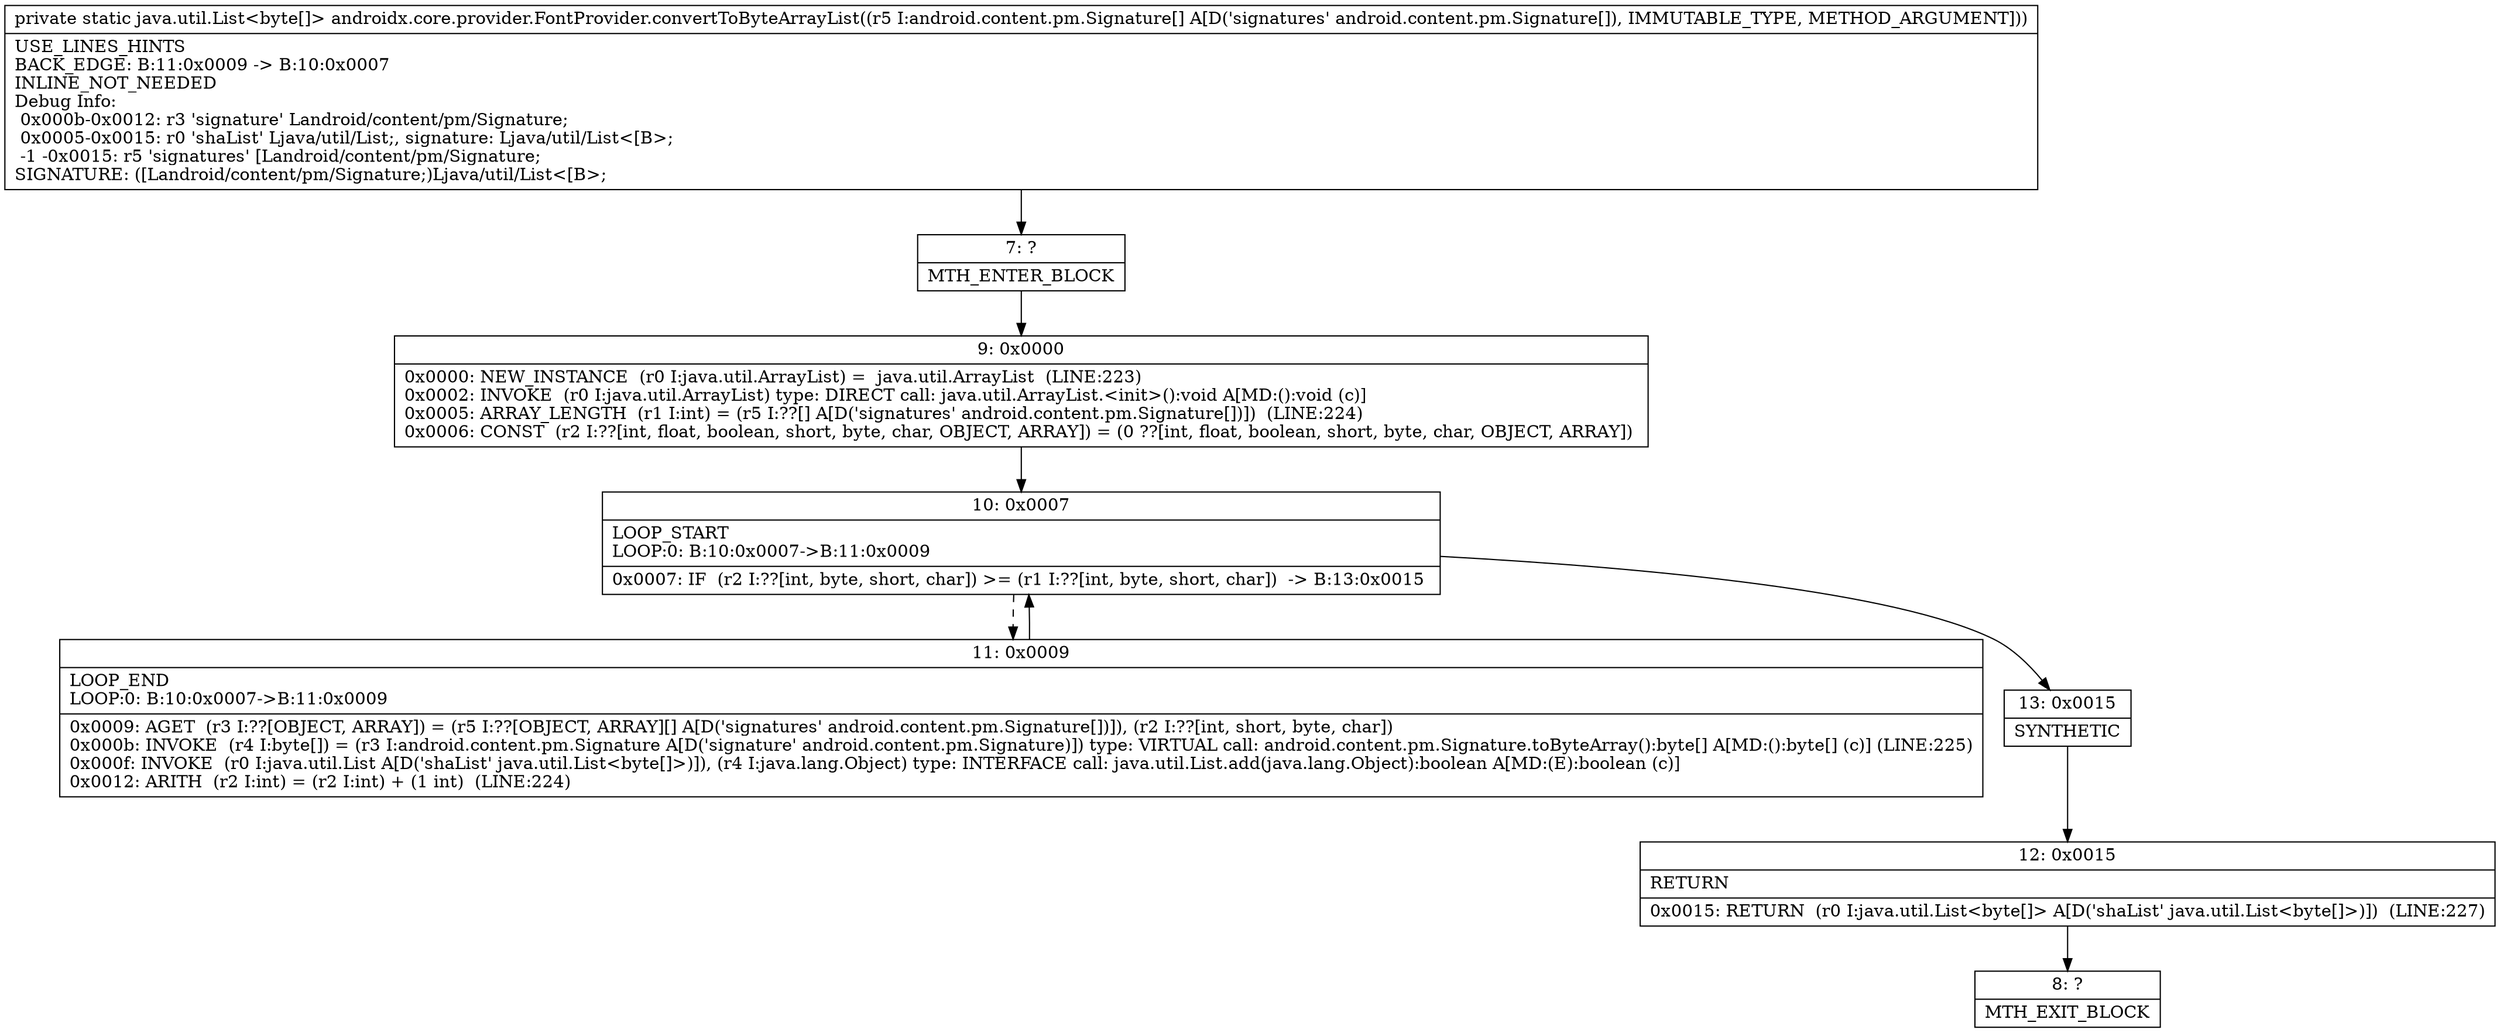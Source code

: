 digraph "CFG forandroidx.core.provider.FontProvider.convertToByteArrayList([Landroid\/content\/pm\/Signature;)Ljava\/util\/List;" {
Node_7 [shape=record,label="{7\:\ ?|MTH_ENTER_BLOCK\l}"];
Node_9 [shape=record,label="{9\:\ 0x0000|0x0000: NEW_INSTANCE  (r0 I:java.util.ArrayList) =  java.util.ArrayList  (LINE:223)\l0x0002: INVOKE  (r0 I:java.util.ArrayList) type: DIRECT call: java.util.ArrayList.\<init\>():void A[MD:():void (c)]\l0x0005: ARRAY_LENGTH  (r1 I:int) = (r5 I:??[] A[D('signatures' android.content.pm.Signature[])])  (LINE:224)\l0x0006: CONST  (r2 I:??[int, float, boolean, short, byte, char, OBJECT, ARRAY]) = (0 ??[int, float, boolean, short, byte, char, OBJECT, ARRAY]) \l}"];
Node_10 [shape=record,label="{10\:\ 0x0007|LOOP_START\lLOOP:0: B:10:0x0007\-\>B:11:0x0009\l|0x0007: IF  (r2 I:??[int, byte, short, char]) \>= (r1 I:??[int, byte, short, char])  \-\> B:13:0x0015 \l}"];
Node_11 [shape=record,label="{11\:\ 0x0009|LOOP_END\lLOOP:0: B:10:0x0007\-\>B:11:0x0009\l|0x0009: AGET  (r3 I:??[OBJECT, ARRAY]) = (r5 I:??[OBJECT, ARRAY][] A[D('signatures' android.content.pm.Signature[])]), (r2 I:??[int, short, byte, char]) \l0x000b: INVOKE  (r4 I:byte[]) = (r3 I:android.content.pm.Signature A[D('signature' android.content.pm.Signature)]) type: VIRTUAL call: android.content.pm.Signature.toByteArray():byte[] A[MD:():byte[] (c)] (LINE:225)\l0x000f: INVOKE  (r0 I:java.util.List A[D('shaList' java.util.List\<byte[]\>)]), (r4 I:java.lang.Object) type: INTERFACE call: java.util.List.add(java.lang.Object):boolean A[MD:(E):boolean (c)]\l0x0012: ARITH  (r2 I:int) = (r2 I:int) + (1 int)  (LINE:224)\l}"];
Node_13 [shape=record,label="{13\:\ 0x0015|SYNTHETIC\l}"];
Node_12 [shape=record,label="{12\:\ 0x0015|RETURN\l|0x0015: RETURN  (r0 I:java.util.List\<byte[]\> A[D('shaList' java.util.List\<byte[]\>)])  (LINE:227)\l}"];
Node_8 [shape=record,label="{8\:\ ?|MTH_EXIT_BLOCK\l}"];
MethodNode[shape=record,label="{private static java.util.List\<byte[]\> androidx.core.provider.FontProvider.convertToByteArrayList((r5 I:android.content.pm.Signature[] A[D('signatures' android.content.pm.Signature[]), IMMUTABLE_TYPE, METHOD_ARGUMENT]))  | USE_LINES_HINTS\lBACK_EDGE: B:11:0x0009 \-\> B:10:0x0007\lINLINE_NOT_NEEDED\lDebug Info:\l  0x000b\-0x0012: r3 'signature' Landroid\/content\/pm\/Signature;\l  0x0005\-0x0015: r0 'shaList' Ljava\/util\/List;, signature: Ljava\/util\/List\<[B\>;\l  \-1 \-0x0015: r5 'signatures' [Landroid\/content\/pm\/Signature;\lSIGNATURE: ([Landroid\/content\/pm\/Signature;)Ljava\/util\/List\<[B\>;\l}"];
MethodNode -> Node_7;Node_7 -> Node_9;
Node_9 -> Node_10;
Node_10 -> Node_11[style=dashed];
Node_10 -> Node_13;
Node_11 -> Node_10;
Node_13 -> Node_12;
Node_12 -> Node_8;
}

